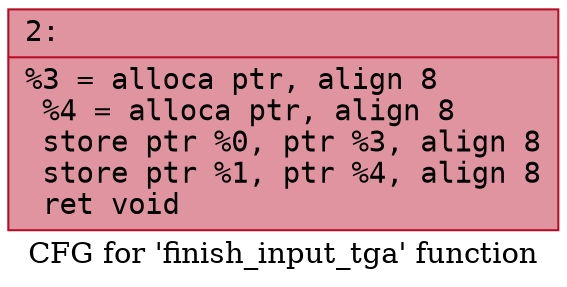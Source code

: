 digraph "CFG for 'finish_input_tga' function" {
	label="CFG for 'finish_input_tga' function";

	Node0x60000143b070 [shape=record,color="#b70d28ff", style=filled, fillcolor="#b70d2870" fontname="Courier",label="{2:\l|  %3 = alloca ptr, align 8\l  %4 = alloca ptr, align 8\l  store ptr %0, ptr %3, align 8\l  store ptr %1, ptr %4, align 8\l  ret void\l}"];
}
